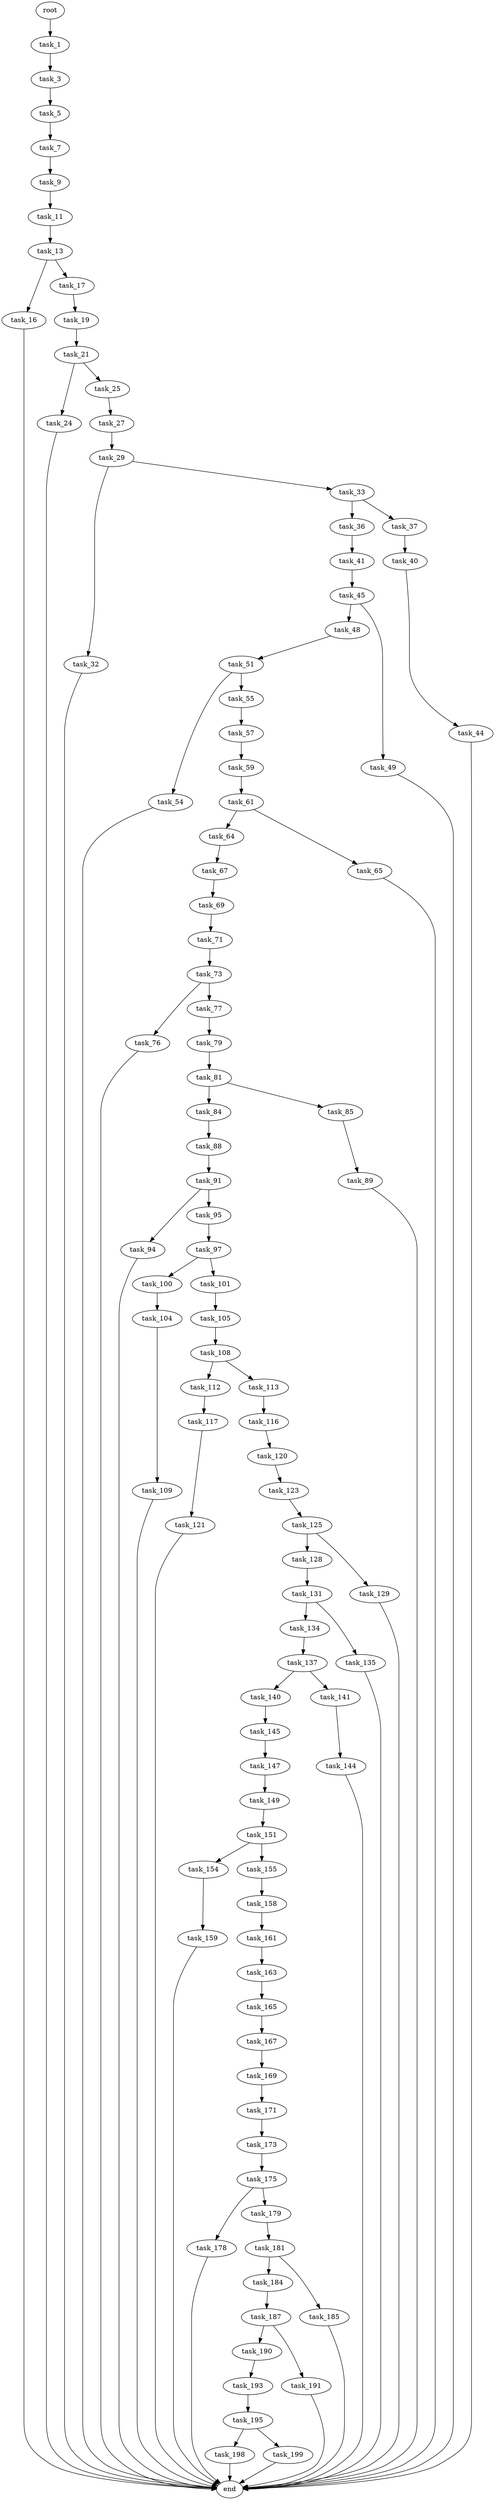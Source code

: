 digraph G {
  root [size="0.000000"];
  task_1 [size="8589934592.000000"];
  task_3 [size="775310404539.000000"];
  task_5 [size="13959962031.000000"];
  task_7 [size="2499707244.000000"];
  task_9 [size="134217728000.000000"];
  task_11 [size="68719476736.000000"];
  task_13 [size="1049731602.000000"];
  task_16 [size="867685121928.000000"];
  task_17 [size="776082035063.000000"];
  task_19 [size="8536923138.000000"];
  task_21 [size="6597682715.000000"];
  task_24 [size="27601183095.000000"];
  task_25 [size="134217728000.000000"];
  task_27 [size="21230731272.000000"];
  task_29 [size="549755813888.000000"];
  task_32 [size="612432015.000000"];
  task_33 [size="25917287566.000000"];
  task_36 [size="18748220086.000000"];
  task_37 [size="289398929253.000000"];
  task_40 [size="35637689035.000000"];
  task_41 [size="231928233984.000000"];
  task_44 [size="23264731763.000000"];
  task_45 [size="152542140620.000000"];
  task_48 [size="195775631655.000000"];
  task_49 [size="1487842745.000000"];
  task_51 [size="660732272113.000000"];
  task_54 [size="40649826546.000000"];
  task_55 [size="134217728000.000000"];
  task_57 [size="64785829646.000000"];
  task_59 [size="68719476736.000000"];
  task_61 [size="7189421987.000000"];
  task_64 [size="68719476736.000000"];
  task_65 [size="3679949343.000000"];
  task_67 [size="8589934592.000000"];
  task_69 [size="25664666142.000000"];
  task_71 [size="37683790501.000000"];
  task_73 [size="68719476736.000000"];
  task_76 [size="1373245872.000000"];
  task_77 [size="231928233984.000000"];
  task_79 [size="19425372247.000000"];
  task_81 [size="1078613119600.000000"];
  task_84 [size="334872380777.000000"];
  task_85 [size="199687060535.000000"];
  task_88 [size="322007222803.000000"];
  task_89 [size="23983102300.000000"];
  task_91 [size="429625333831.000000"];
  task_94 [size="549755813888.000000"];
  task_95 [size="134217728000.000000"];
  task_97 [size="134217728000.000000"];
  task_100 [size="8589934592.000000"];
  task_101 [size="22418032476.000000"];
  task_104 [size="368293445632.000000"];
  task_105 [size="7076249258.000000"];
  task_108 [size="7441432965.000000"];
  task_109 [size="134217728000.000000"];
  task_112 [size="165149688847.000000"];
  task_113 [size="8476920130.000000"];
  task_116 [size="112666468708.000000"];
  task_117 [size="7528621537.000000"];
  task_120 [size="549755813888.000000"];
  task_121 [size="16472352309.000000"];
  task_123 [size="70974851534.000000"];
  task_125 [size="231928233984.000000"];
  task_128 [size="40923384336.000000"];
  task_129 [size="1700329359.000000"];
  task_131 [size="6695758155.000000"];
  task_134 [size="144583123032.000000"];
  task_135 [size="15969986753.000000"];
  task_137 [size="109049576025.000000"];
  task_140 [size="348741002778.000000"];
  task_141 [size="8236370386.000000"];
  task_144 [size="22423289100.000000"];
  task_145 [size="121148002135.000000"];
  task_147 [size="493079584297.000000"];
  task_149 [size="860289654819.000000"];
  task_151 [size="118852820949.000000"];
  task_154 [size="728611921.000000"];
  task_155 [size="8589934592.000000"];
  task_158 [size="8589934592.000000"];
  task_159 [size="335749832379.000000"];
  task_161 [size="368293445632.000000"];
  task_163 [size="319620156255.000000"];
  task_165 [size="68719476736.000000"];
  task_167 [size="617674981936.000000"];
  task_169 [size="493541397601.000000"];
  task_171 [size="8299143706.000000"];
  task_173 [size="231928233984.000000"];
  task_175 [size="422893029.000000"];
  task_178 [size="4667434656.000000"];
  task_179 [size="1073741824000.000000"];
  task_181 [size="36879418583.000000"];
  task_184 [size="16114188091.000000"];
  task_185 [size="1073741824000.000000"];
  task_187 [size="17700172276.000000"];
  task_190 [size="14436715347.000000"];
  task_191 [size="28996144927.000000"];
  task_193 [size="231928233984.000000"];
  task_195 [size="28991029248.000000"];
  task_198 [size="368293445632.000000"];
  task_199 [size="37899952073.000000"];
  end [size="0.000000"];

  root -> task_1 [size="1.000000"];
  task_1 -> task_3 [size="33554432.000000"];
  task_3 -> task_5 [size="679477248.000000"];
  task_5 -> task_7 [size="33554432.000000"];
  task_7 -> task_9 [size="209715200.000000"];
  task_9 -> task_11 [size="209715200.000000"];
  task_11 -> task_13 [size="134217728.000000"];
  task_13 -> task_16 [size="75497472.000000"];
  task_13 -> task_17 [size="75497472.000000"];
  task_16 -> end [size="1.000000"];
  task_17 -> task_19 [size="679477248.000000"];
  task_19 -> task_21 [size="536870912.000000"];
  task_21 -> task_24 [size="301989888.000000"];
  task_21 -> task_25 [size="301989888.000000"];
  task_24 -> end [size="1.000000"];
  task_25 -> task_27 [size="209715200.000000"];
  task_27 -> task_29 [size="536870912.000000"];
  task_29 -> task_32 [size="536870912.000000"];
  task_29 -> task_33 [size="536870912.000000"];
  task_32 -> end [size="1.000000"];
  task_33 -> task_36 [size="838860800.000000"];
  task_33 -> task_37 [size="838860800.000000"];
  task_36 -> task_41 [size="679477248.000000"];
  task_37 -> task_40 [size="411041792.000000"];
  task_40 -> task_44 [size="679477248.000000"];
  task_41 -> task_45 [size="301989888.000000"];
  task_44 -> end [size="1.000000"];
  task_45 -> task_48 [size="536870912.000000"];
  task_45 -> task_49 [size="536870912.000000"];
  task_48 -> task_51 [size="411041792.000000"];
  task_49 -> end [size="1.000000"];
  task_51 -> task_54 [size="536870912.000000"];
  task_51 -> task_55 [size="536870912.000000"];
  task_54 -> end [size="1.000000"];
  task_55 -> task_57 [size="209715200.000000"];
  task_57 -> task_59 [size="134217728.000000"];
  task_59 -> task_61 [size="134217728.000000"];
  task_61 -> task_64 [size="134217728.000000"];
  task_61 -> task_65 [size="134217728.000000"];
  task_64 -> task_67 [size="134217728.000000"];
  task_65 -> end [size="1.000000"];
  task_67 -> task_69 [size="33554432.000000"];
  task_69 -> task_71 [size="33554432.000000"];
  task_71 -> task_73 [size="134217728.000000"];
  task_73 -> task_76 [size="134217728.000000"];
  task_73 -> task_77 [size="134217728.000000"];
  task_76 -> end [size="1.000000"];
  task_77 -> task_79 [size="301989888.000000"];
  task_79 -> task_81 [size="679477248.000000"];
  task_81 -> task_84 [size="679477248.000000"];
  task_81 -> task_85 [size="679477248.000000"];
  task_84 -> task_88 [size="679477248.000000"];
  task_85 -> task_89 [size="134217728.000000"];
  task_88 -> task_91 [size="301989888.000000"];
  task_89 -> end [size="1.000000"];
  task_91 -> task_94 [size="301989888.000000"];
  task_91 -> task_95 [size="301989888.000000"];
  task_94 -> end [size="1.000000"];
  task_95 -> task_97 [size="209715200.000000"];
  task_97 -> task_100 [size="209715200.000000"];
  task_97 -> task_101 [size="209715200.000000"];
  task_100 -> task_104 [size="33554432.000000"];
  task_101 -> task_105 [size="536870912.000000"];
  task_104 -> task_109 [size="411041792.000000"];
  task_105 -> task_108 [size="536870912.000000"];
  task_108 -> task_112 [size="679477248.000000"];
  task_108 -> task_113 [size="679477248.000000"];
  task_109 -> end [size="1.000000"];
  task_112 -> task_117 [size="209715200.000000"];
  task_113 -> task_116 [size="33554432.000000"];
  task_116 -> task_120 [size="134217728.000000"];
  task_117 -> task_121 [size="134217728.000000"];
  task_120 -> task_123 [size="536870912.000000"];
  task_121 -> end [size="1.000000"];
  task_123 -> task_125 [size="75497472.000000"];
  task_125 -> task_128 [size="301989888.000000"];
  task_125 -> task_129 [size="301989888.000000"];
  task_128 -> task_131 [size="33554432.000000"];
  task_129 -> end [size="1.000000"];
  task_131 -> task_134 [size="209715200.000000"];
  task_131 -> task_135 [size="209715200.000000"];
  task_134 -> task_137 [size="134217728.000000"];
  task_135 -> end [size="1.000000"];
  task_137 -> task_140 [size="75497472.000000"];
  task_137 -> task_141 [size="75497472.000000"];
  task_140 -> task_145 [size="411041792.000000"];
  task_141 -> task_144 [size="838860800.000000"];
  task_144 -> end [size="1.000000"];
  task_145 -> task_147 [size="209715200.000000"];
  task_147 -> task_149 [size="411041792.000000"];
  task_149 -> task_151 [size="536870912.000000"];
  task_151 -> task_154 [size="134217728.000000"];
  task_151 -> task_155 [size="134217728.000000"];
  task_154 -> task_159 [size="33554432.000000"];
  task_155 -> task_158 [size="33554432.000000"];
  task_158 -> task_161 [size="33554432.000000"];
  task_159 -> end [size="1.000000"];
  task_161 -> task_163 [size="411041792.000000"];
  task_163 -> task_165 [size="209715200.000000"];
  task_165 -> task_167 [size="134217728.000000"];
  task_167 -> task_169 [size="411041792.000000"];
  task_169 -> task_171 [size="838860800.000000"];
  task_171 -> task_173 [size="209715200.000000"];
  task_173 -> task_175 [size="301989888.000000"];
  task_175 -> task_178 [size="33554432.000000"];
  task_175 -> task_179 [size="33554432.000000"];
  task_178 -> end [size="1.000000"];
  task_179 -> task_181 [size="838860800.000000"];
  task_181 -> task_184 [size="838860800.000000"];
  task_181 -> task_185 [size="838860800.000000"];
  task_184 -> task_187 [size="536870912.000000"];
  task_185 -> end [size="1.000000"];
  task_187 -> task_190 [size="301989888.000000"];
  task_187 -> task_191 [size="301989888.000000"];
  task_190 -> task_193 [size="411041792.000000"];
  task_191 -> end [size="1.000000"];
  task_193 -> task_195 [size="301989888.000000"];
  task_195 -> task_198 [size="75497472.000000"];
  task_195 -> task_199 [size="75497472.000000"];
  task_198 -> end [size="1.000000"];
  task_199 -> end [size="1.000000"];
}
